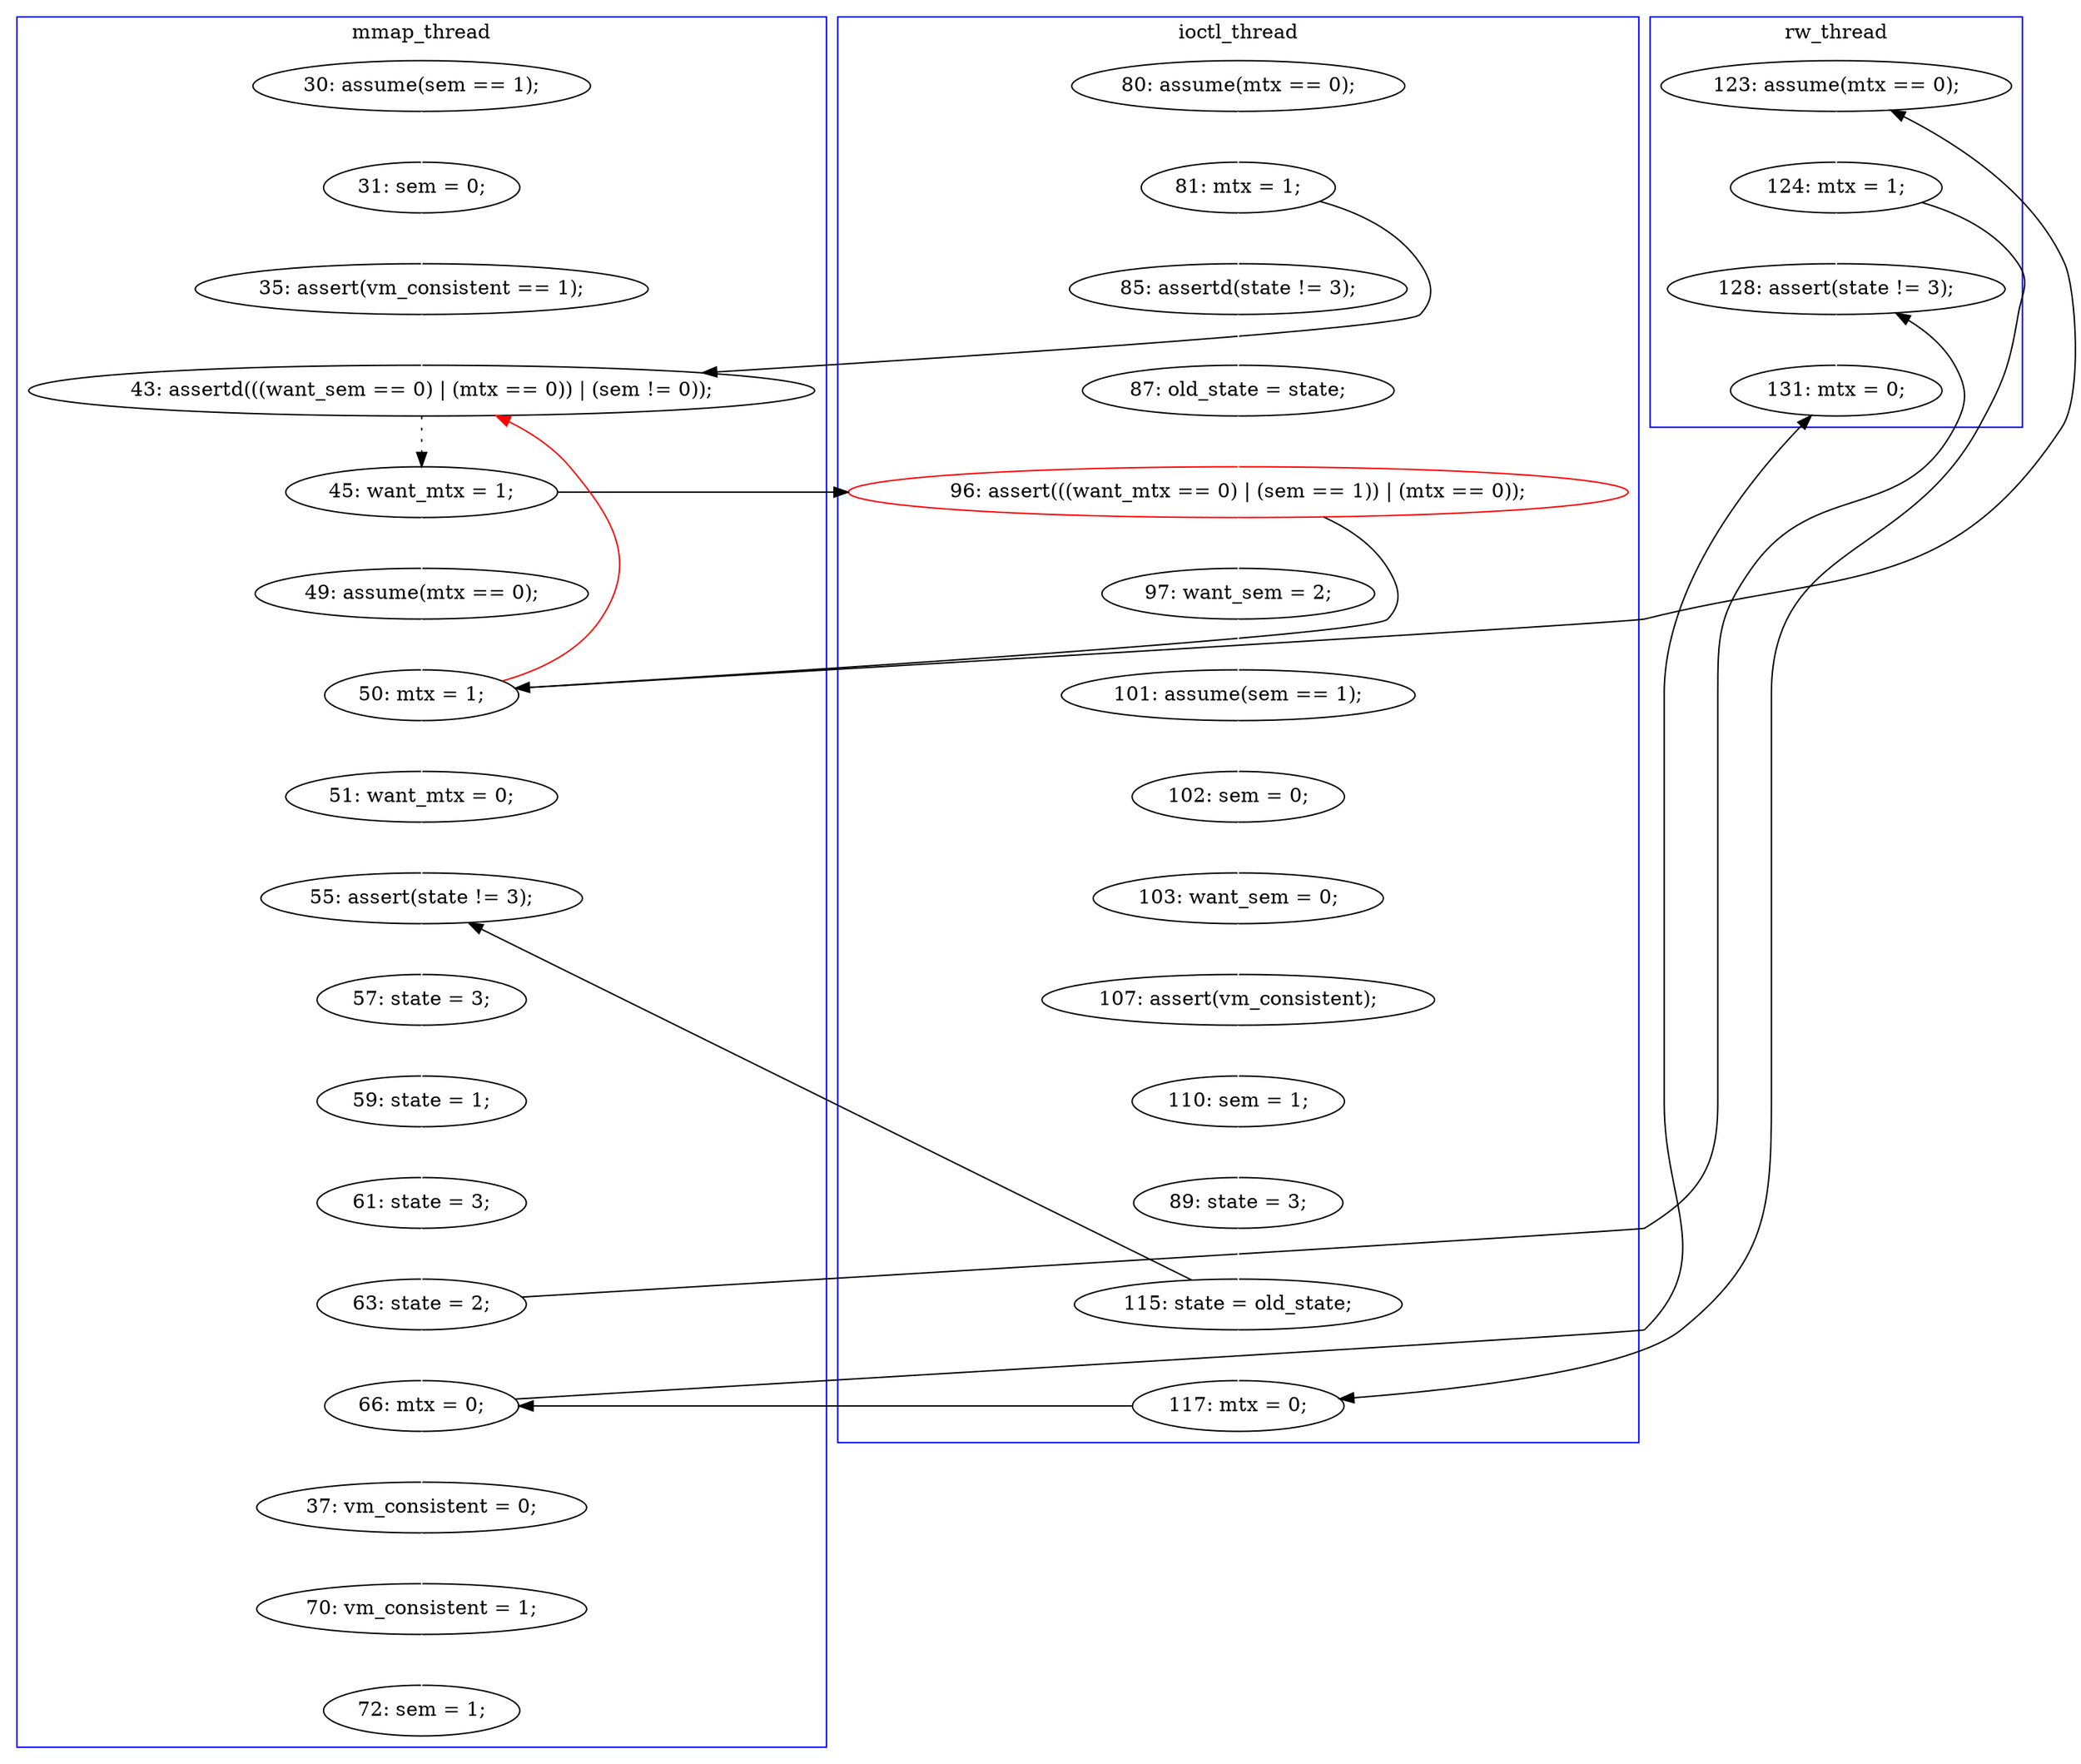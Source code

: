 digraph Counterexample {
	36 -> 53 [color = white, style = solid]
	11 -> 12 [color = white, style = solid]
	44 -> 53 [color = black, style = solid, constraint = false]
	20 -> 23 [color = black, style = dotted]
	38 -> 40 [color = black, style = solid, constraint = false]
	17 -> 18 [color = white, style = solid]
	18 -> 19 [color = white, style = solid]
	46 -> 54 [color = black, style = solid, constraint = false]
	40 -> 41 [color = white, style = solid]
	19 -> 21 [color = white, style = solid]
	24 -> 25 [color = white, style = solid]
	42 -> 43 [color = white, style = solid]
	31 -> 32 [color = white, style = solid]
	41 -> 42 [color = white, style = solid]
	35 -> 36 [color = white, style = solid]
	37 -> 38 [color = white, style = solid]
	39 -> 46 [color = black, style = solid, constraint = false]
	38 -> 39 [color = white, style = solid]
	30 -> 31 [color = white, style = solid]
	25 -> 27 [color = white, style = solid]
	46 -> 47 [color = white, style = solid]
	12 -> 13 [color = white, style = solid]
	32 -> 40 [color = white, style = solid]
	34 -> 37 [color = white, style = solid]
	24 -> 31 [color = black, style = solid, constraint = false]
	29 -> 33 [color = white, style = solid]
	23 -> 30 [color = white, style = solid]
	23 -> 24 [color = black, style = solid, constraint = false]
	28 -> 29 [color = white, style = solid]
	31 -> 35 [color = black, style = solid, constraint = false]
	44 -> 46 [color = white, style = solid]
	36 -> 39 [color = black, style = solid, constraint = false]
	21 -> 24 [color = white, style = solid]
	13 -> 20 [color = white, style = solid]
	31 -> 20 [color = red, style = solid, constraint = false]
	53 -> 54 [color = white, style = solid]
	47 -> 48 [color = white, style = solid]
	18 -> 20 [color = black, style = solid, constraint = false]
	48 -> 49 [color = white, style = solid]
	43 -> 44 [color = white, style = solid]
	33 -> 34 [color = white, style = solid]
	27 -> 28 [color = white, style = solid]
	subgraph cluster3 {
		label = rw_thread
		color = blue
		53  [label = "128: assert(state != 3);"]
		54  [label = "131: mtx = 0;"]
		35  [label = "123: assume(mtx == 0);"]
		36  [label = "124: mtx = 1;"]
	}
	subgraph cluster2 {
		label = ioctl_thread
		color = blue
		25  [label = "97: want_sem = 2;"]
		28  [label = "102: sem = 0;"]
		17  [label = "80: assume(mtx == 0);"]
		21  [label = "87: old_state = state;"]
		37  [label = "89: state = 3;"]
		29  [label = "103: want_sem = 0;"]
		34  [label = "110: sem = 1;"]
		38  [label = "115: state = old_state;"]
		19  [label = "85: assertd(state != 3);"]
		39  [label = "117: mtx = 0;"]
		24  [label = "96: assert(((want_mtx == 0) | (sem == 1)) | (mtx == 0));", color = red]
		33  [label = "107: assert(vm_consistent);"]
		18  [label = "81: mtx = 1;"]
		27  [label = "101: assume(sem == 1);"]
	}
	subgraph cluster1 {
		label = mmap_thread
		color = blue
		11  [label = "30: assume(sem == 1);"]
		42  [label = "59: state = 1;"]
		41  [label = "57: state = 3;"]
		23  [label = "45: want_mtx = 1;"]
		30  [label = "49: assume(mtx == 0);"]
		20  [label = "43: assertd(((want_sem == 0) | (mtx == 0)) | (sem != 0));"]
		43  [label = "61: state = 3;"]
		49  [label = "72: sem = 1;"]
		31  [label = "50: mtx = 1;"]
		13  [label = "35: assert(vm_consistent == 1);"]
		32  [label = "51: want_mtx = 0;"]
		40  [label = "55: assert(state != 3);"]
		47  [label = "37: vm_consistent = 0;"]
		44  [label = "63: state = 2;"]
		46  [label = "66: mtx = 0;"]
		12  [label = "31: sem = 0;"]
		48  [label = "70: vm_consistent = 1;"]
	}
}
